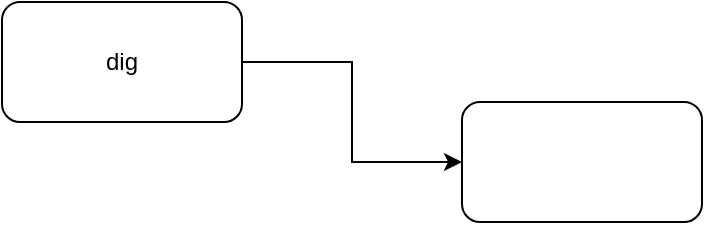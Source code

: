 <mxfile version="14.7.7" type="github">
  <diagram id="1CRB7uy9v7-dAR3ehq1p" name="Page-1">
    <mxGraphModel dx="868" dy="450" grid="1" gridSize="10" guides="1" tooltips="1" connect="1" arrows="1" fold="1" page="1" pageScale="1" pageWidth="827" pageHeight="1169" math="0" shadow="0">
      <root>
        <mxCell id="0" />
        <mxCell id="1" parent="0" />
        <mxCell id="kY9DPmLazJ_SQb_4qsJr-4" value="" style="edgeStyle=orthogonalEdgeStyle;rounded=0;orthogonalLoop=1;jettySize=auto;html=1;" edge="1" parent="1" source="kY9DPmLazJ_SQb_4qsJr-2" target="kY9DPmLazJ_SQb_4qsJr-3">
          <mxGeometry relative="1" as="geometry" />
        </mxCell>
        <mxCell id="kY9DPmLazJ_SQb_4qsJr-2" value="dig" style="rounded=1;whiteSpace=wrap;html=1;" vertex="1" parent="1">
          <mxGeometry x="170" y="100" width="120" height="60" as="geometry" />
        </mxCell>
        <mxCell id="kY9DPmLazJ_SQb_4qsJr-3" value="" style="whiteSpace=wrap;html=1;rounded=1;" vertex="1" parent="1">
          <mxGeometry x="400" y="150" width="120" height="60" as="geometry" />
        </mxCell>
      </root>
    </mxGraphModel>
  </diagram>
</mxfile>
